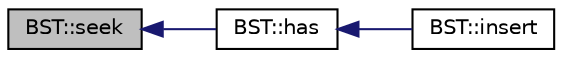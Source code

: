 digraph "BST::seek"
{
  edge [fontname="Helvetica",fontsize="10",labelfontname="Helvetica",labelfontsize="10"];
  node [fontname="Helvetica",fontsize="10",shape=record];
  rankdir="LR";
  Node1 [label="BST::seek",height=0.2,width=0.4,color="black", fillcolor="grey75", style="filled", fontcolor="black"];
  Node1 -> Node2 [dir="back",color="midnightblue",fontsize="10",style="solid",fontname="Helvetica"];
  Node2 [label="BST::has",height=0.2,width=0.4,color="black", fillcolor="white", style="filled",URL="$class_b_s_t.html#a32aed3e0a68a1c3f57980fbe733b7b2c"];
  Node2 -> Node3 [dir="back",color="midnightblue",fontsize="10",style="solid",fontname="Helvetica"];
  Node3 [label="BST::insert",height=0.2,width=0.4,color="black", fillcolor="white", style="filled",URL="$class_b_s_t.html#a01c0bd5499a27315e59a101448cddfe2"];
}

